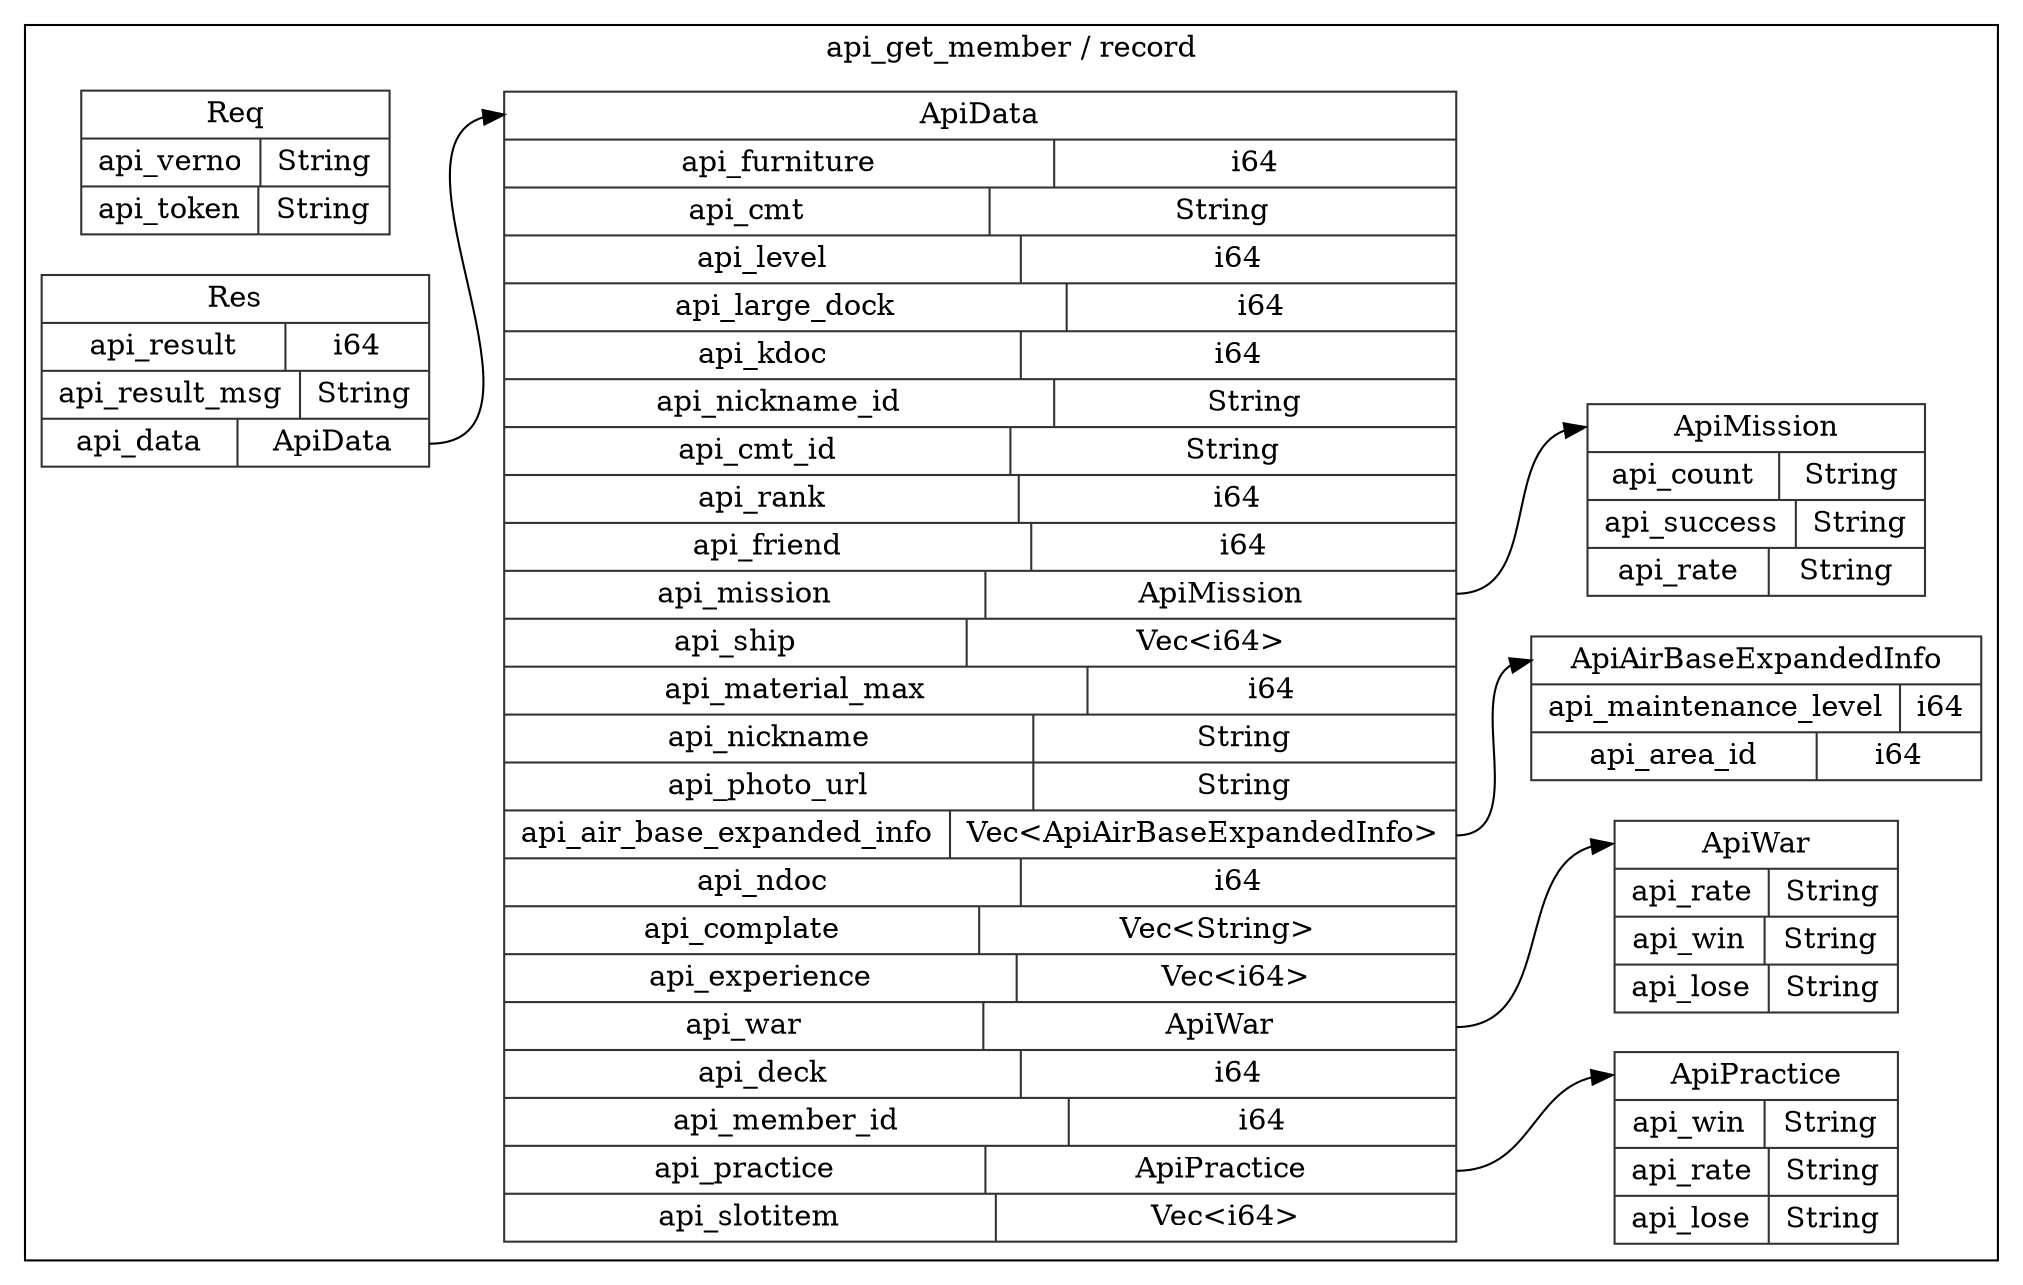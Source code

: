 digraph {
  rankdir=LR;
  subgraph cluster_0 {
    label="api_get_member / record";
    node [style="filled", color=white, style="solid", color=gray20];
    api_get_member__record__Req [label="<Req> Req  | { api_verno | <api_verno> String } | { api_token | <api_token> String }", shape=record];
    api_get_member__record__ApiAirBaseExpandedInfo [label="<ApiAirBaseExpandedInfo> ApiAirBaseExpandedInfo  | { api_maintenance_level | <api_maintenance_level> i64 } | { api_area_id | <api_area_id> i64 }", shape=record];
    api_get_member__record__ApiPractice [label="<ApiPractice> ApiPractice  | { api_win | <api_win> String } | { api_rate | <api_rate> String } | { api_lose | <api_lose> String }", shape=record];
    api_get_member__record__Res [label="<Res> Res  | { api_result | <api_result> i64 } | { api_result_msg | <api_result_msg> String } | { api_data | <api_data> ApiData }", shape=record];
    api_get_member__record__ApiData;
    api_get_member__record__Res:api_data:e -> api_get_member__record__ApiData:ApiData:w;
    api_get_member__record__ApiData [label="<ApiData> ApiData  | { api_furniture | <api_furniture> i64 } | { api_cmt | <api_cmt> String } | { api_level | <api_level> i64 } | { api_large_dock | <api_large_dock> i64 } | { api_kdoc | <api_kdoc> i64 } | { api_nickname_id | <api_nickname_id> String } | { api_cmt_id | <api_cmt_id> String } | { api_rank | <api_rank> i64 } | { api_friend | <api_friend> i64 } | { api_mission | <api_mission> ApiMission } | { api_ship | <api_ship> Vec\<i64\> } | { api_material_max | <api_material_max> i64 } | { api_nickname | <api_nickname> String } | { api_photo_url | <api_photo_url> String } | { api_air_base_expanded_info | <api_air_base_expanded_info> Vec\<ApiAirBaseExpandedInfo\> } | { api_ndoc | <api_ndoc> i64 } | { api_complate | <api_complate> Vec\<String\> } | { api_experience | <api_experience> Vec\<i64\> } | { api_war | <api_war> ApiWar } | { api_deck | <api_deck> i64 } | { api_member_id | <api_member_id> i64 } | { api_practice | <api_practice> ApiPractice } | { api_slotitem | <api_slotitem> Vec\<i64\> }", shape=record];
    api_get_member__record__ApiMission;
    api_get_member__record__ApiData:api_mission:e -> api_get_member__record__ApiMission:ApiMission:w;
    api_get_member__record__ApiData:api_air_base_expanded_info:e -> api_get_member__record__ApiAirBaseExpandedInfo:ApiAirBaseExpandedInfo:w;
    api_get_member__record__ApiWar;
    api_get_member__record__ApiData:api_war:e -> api_get_member__record__ApiWar:ApiWar:w;
    api_get_member__record__ApiData:api_practice:e -> api_get_member__record__ApiPractice:ApiPractice:w;
    api_get_member__record__ApiWar [label="<ApiWar> ApiWar  | { api_rate | <api_rate> String } | { api_win | <api_win> String } | { api_lose | <api_lose> String }", shape=record];
    api_get_member__record__ApiMission [label="<ApiMission> ApiMission  | { api_count | <api_count> String } | { api_success | <api_success> String } | { api_rate | <api_rate> String }", shape=record];
  }
}
